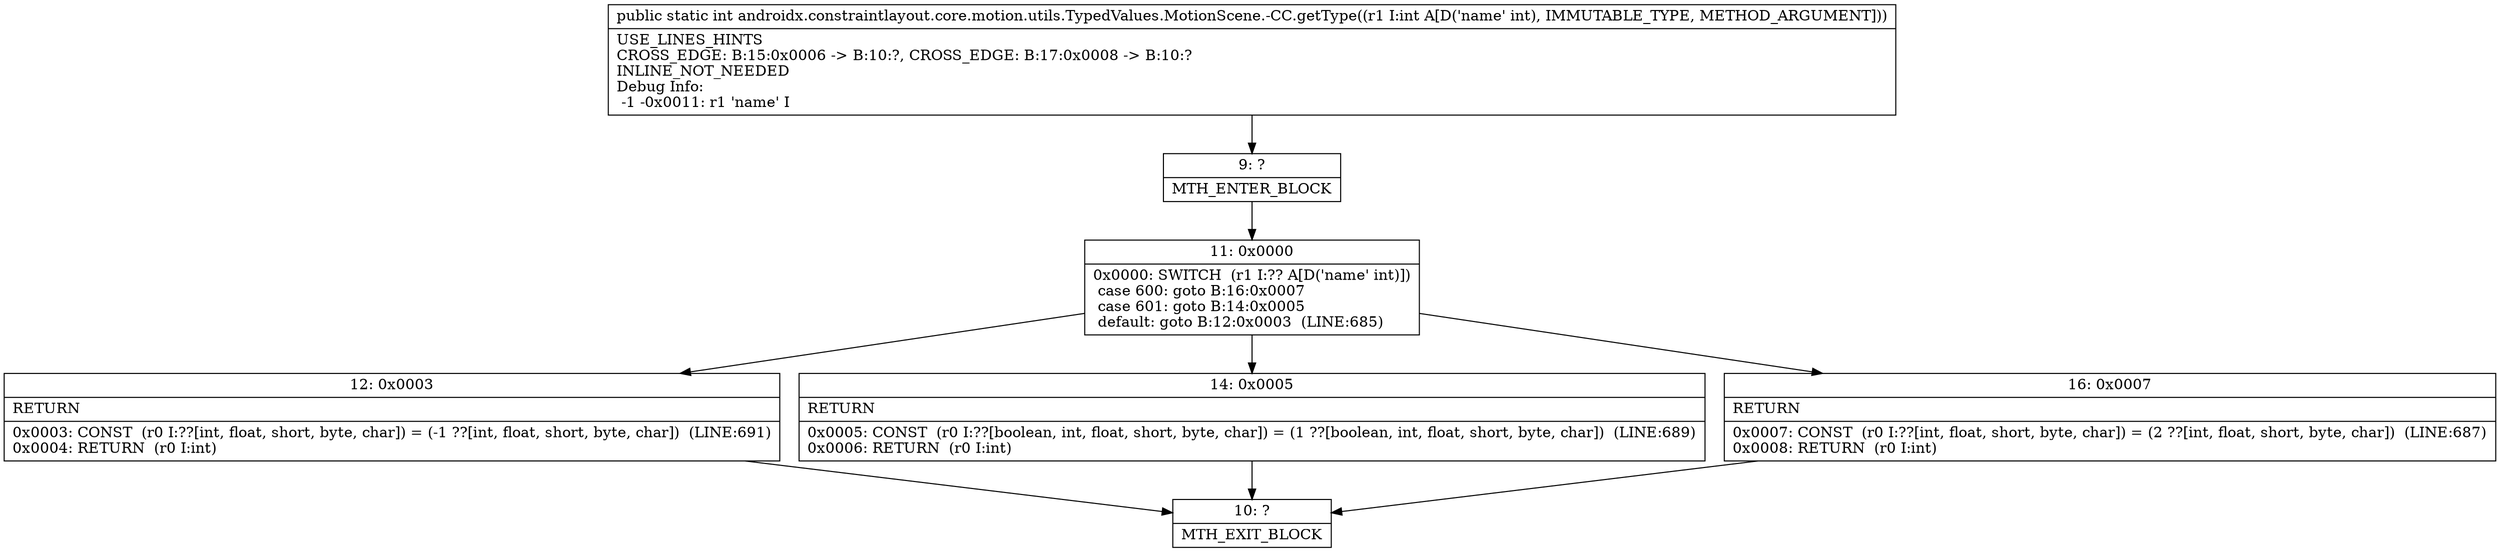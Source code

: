 digraph "CFG forandroidx.constraintlayout.core.motion.utils.TypedValues.MotionScene.\-CC.getType(I)I" {
Node_9 [shape=record,label="{9\:\ ?|MTH_ENTER_BLOCK\l}"];
Node_11 [shape=record,label="{11\:\ 0x0000|0x0000: SWITCH  (r1 I:?? A[D('name' int)])\l case 600: goto B:16:0x0007\l case 601: goto B:14:0x0005\l default: goto B:12:0x0003  (LINE:685)\l}"];
Node_12 [shape=record,label="{12\:\ 0x0003|RETURN\l|0x0003: CONST  (r0 I:??[int, float, short, byte, char]) = (\-1 ??[int, float, short, byte, char])  (LINE:691)\l0x0004: RETURN  (r0 I:int) \l}"];
Node_10 [shape=record,label="{10\:\ ?|MTH_EXIT_BLOCK\l}"];
Node_14 [shape=record,label="{14\:\ 0x0005|RETURN\l|0x0005: CONST  (r0 I:??[boolean, int, float, short, byte, char]) = (1 ??[boolean, int, float, short, byte, char])  (LINE:689)\l0x0006: RETURN  (r0 I:int) \l}"];
Node_16 [shape=record,label="{16\:\ 0x0007|RETURN\l|0x0007: CONST  (r0 I:??[int, float, short, byte, char]) = (2 ??[int, float, short, byte, char])  (LINE:687)\l0x0008: RETURN  (r0 I:int) \l}"];
MethodNode[shape=record,label="{public static int androidx.constraintlayout.core.motion.utils.TypedValues.MotionScene.\-CC.getType((r1 I:int A[D('name' int), IMMUTABLE_TYPE, METHOD_ARGUMENT]))  | USE_LINES_HINTS\lCROSS_EDGE: B:15:0x0006 \-\> B:10:?, CROSS_EDGE: B:17:0x0008 \-\> B:10:?\lINLINE_NOT_NEEDED\lDebug Info:\l  \-1 \-0x0011: r1 'name' I\l}"];
MethodNode -> Node_9;Node_9 -> Node_11;
Node_11 -> Node_12;
Node_11 -> Node_14;
Node_11 -> Node_16;
Node_12 -> Node_10;
Node_14 -> Node_10;
Node_16 -> Node_10;
}


